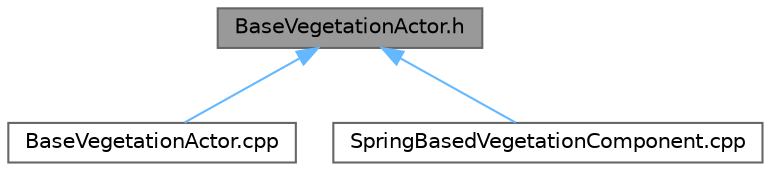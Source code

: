 digraph "BaseVegetationActor.h"
{
 // INTERACTIVE_SVG=YES
 // LATEX_PDF_SIZE
  bgcolor="transparent";
  edge [fontname=Helvetica,fontsize=10,labelfontname=Helvetica,labelfontsize=10];
  node [fontname=Helvetica,fontsize=10,shape=box,height=0.2,width=0.4];
  Node1 [id="Node000001",label="BaseVegetationActor.h",height=0.2,width=0.4,color="gray40", fillcolor="grey60", style="filled", fontcolor="black",tooltip=" "];
  Node1 -> Node2 [id="edge1_Node000001_Node000002",dir="back",color="steelblue1",style="solid",tooltip=" "];
  Node2 [id="Node000002",label="BaseVegetationActor.cpp",height=0.2,width=0.4,color="grey40", fillcolor="white", style="filled",URL="$db/dc7/BaseVegetationActor_8cpp.html",tooltip=" "];
  Node1 -> Node3 [id="edge2_Node000001_Node000003",dir="back",color="steelblue1",style="solid",tooltip=" "];
  Node3 [id="Node000003",label="SpringBasedVegetationComponent.cpp",height=0.2,width=0.4,color="grey40", fillcolor="white", style="filled",URL="$db/d66/SpringBasedVegetationComponent_8cpp.html",tooltip=" "];
}
